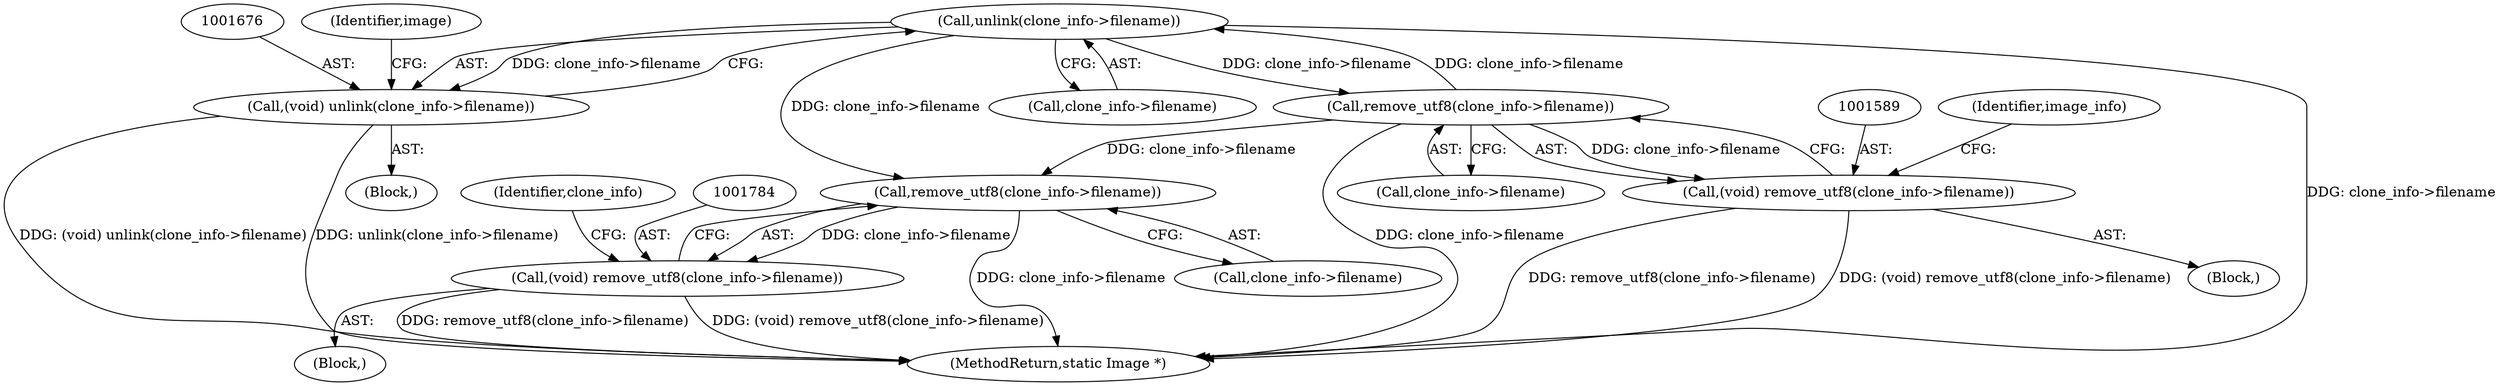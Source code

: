 digraph "0_ImageMagick_8a370f9ab120faf182aa160900ba692ba8e2bcf0@API" {
"1001677" [label="(Call,unlink(clone_info->filename))"];
"1001590" [label="(Call,remove_utf8(clone_info->filename))"];
"1001677" [label="(Call,unlink(clone_info->filename))"];
"1001588" [label="(Call,(void) remove_utf8(clone_info->filename))"];
"1001675" [label="(Call,(void) unlink(clone_info->filename))"];
"1001785" [label="(Call,remove_utf8(clone_info->filename))"];
"1001783" [label="(Call,(void) remove_utf8(clone_info->filename))"];
"1001786" [label="(Call,clone_info->filename)"];
"1000406" [label="(Identifier,image)"];
"1001811" [label="(MethodReturn,static Image *)"];
"1001783" [label="(Call,(void) remove_utf8(clone_info->filename))"];
"1001677" [label="(Call,unlink(clone_info->filename))"];
"1001790" [label="(Identifier,clone_info)"];
"1001675" [label="(Call,(void) unlink(clone_info->filename))"];
"1001785" [label="(Call,remove_utf8(clone_info->filename))"];
"1001678" [label="(Call,clone_info->filename)"];
"1001588" [label="(Call,(void) remove_utf8(clone_info->filename))"];
"1001591" [label="(Call,clone_info->filename)"];
"1001595" [label="(Identifier,image_info)"];
"1001578" [label="(Block,)"];
"1001773" [label="(Block,)"];
"1001665" [label="(Block,)"];
"1001590" [label="(Call,remove_utf8(clone_info->filename))"];
"1001677" -> "1001675"  [label="AST: "];
"1001677" -> "1001678"  [label="CFG: "];
"1001678" -> "1001677"  [label="AST: "];
"1001675" -> "1001677"  [label="CFG: "];
"1001677" -> "1001811"  [label="DDG: clone_info->filename"];
"1001677" -> "1001590"  [label="DDG: clone_info->filename"];
"1001677" -> "1001675"  [label="DDG: clone_info->filename"];
"1001590" -> "1001677"  [label="DDG: clone_info->filename"];
"1001677" -> "1001785"  [label="DDG: clone_info->filename"];
"1001590" -> "1001588"  [label="AST: "];
"1001590" -> "1001591"  [label="CFG: "];
"1001591" -> "1001590"  [label="AST: "];
"1001588" -> "1001590"  [label="CFG: "];
"1001590" -> "1001811"  [label="DDG: clone_info->filename"];
"1001590" -> "1001588"  [label="DDG: clone_info->filename"];
"1001590" -> "1001785"  [label="DDG: clone_info->filename"];
"1001588" -> "1001578"  [label="AST: "];
"1001589" -> "1001588"  [label="AST: "];
"1001595" -> "1001588"  [label="CFG: "];
"1001588" -> "1001811"  [label="DDG: remove_utf8(clone_info->filename)"];
"1001588" -> "1001811"  [label="DDG: (void) remove_utf8(clone_info->filename)"];
"1001675" -> "1001665"  [label="AST: "];
"1001676" -> "1001675"  [label="AST: "];
"1000406" -> "1001675"  [label="CFG: "];
"1001675" -> "1001811"  [label="DDG: unlink(clone_info->filename)"];
"1001675" -> "1001811"  [label="DDG: (void) unlink(clone_info->filename)"];
"1001785" -> "1001783"  [label="AST: "];
"1001785" -> "1001786"  [label="CFG: "];
"1001786" -> "1001785"  [label="AST: "];
"1001783" -> "1001785"  [label="CFG: "];
"1001785" -> "1001811"  [label="DDG: clone_info->filename"];
"1001785" -> "1001783"  [label="DDG: clone_info->filename"];
"1001783" -> "1001773"  [label="AST: "];
"1001784" -> "1001783"  [label="AST: "];
"1001790" -> "1001783"  [label="CFG: "];
"1001783" -> "1001811"  [label="DDG: remove_utf8(clone_info->filename)"];
"1001783" -> "1001811"  [label="DDG: (void) remove_utf8(clone_info->filename)"];
}
